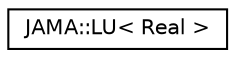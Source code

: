 digraph G
{
  edge [fontname="Helvetica",fontsize="10",labelfontname="Helvetica",labelfontsize="10"];
  node [fontname="Helvetica",fontsize="10",shape=record];
  rankdir="LR";
  Node1 [label="JAMA::LU\< Real \>",height=0.2,width=0.4,color="black", fillcolor="white", style="filled",URL="$class_j_a_m_a_1_1_l_u.html"];
}
